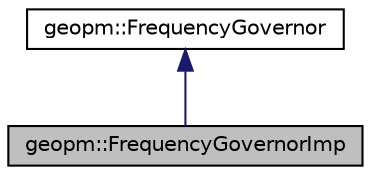 digraph "geopm::FrequencyGovernorImp"
{
 // LATEX_PDF_SIZE
  edge [fontname="Helvetica",fontsize="10",labelfontname="Helvetica",labelfontsize="10"];
  node [fontname="Helvetica",fontsize="10",shape=record];
  Node1 [label="geopm::FrequencyGovernorImp",height=0.2,width=0.4,color="black", fillcolor="grey75", style="filled", fontcolor="black",tooltip=" "];
  Node2 -> Node1 [dir="back",color="midnightblue",fontsize="10",style="solid",fontname="Helvetica"];
  Node2 [label="geopm::FrequencyGovernor",height=0.2,width=0.4,color="black", fillcolor="white", style="filled",URL="$classgeopm_1_1_frequency_governor.html",tooltip=" "];
}
